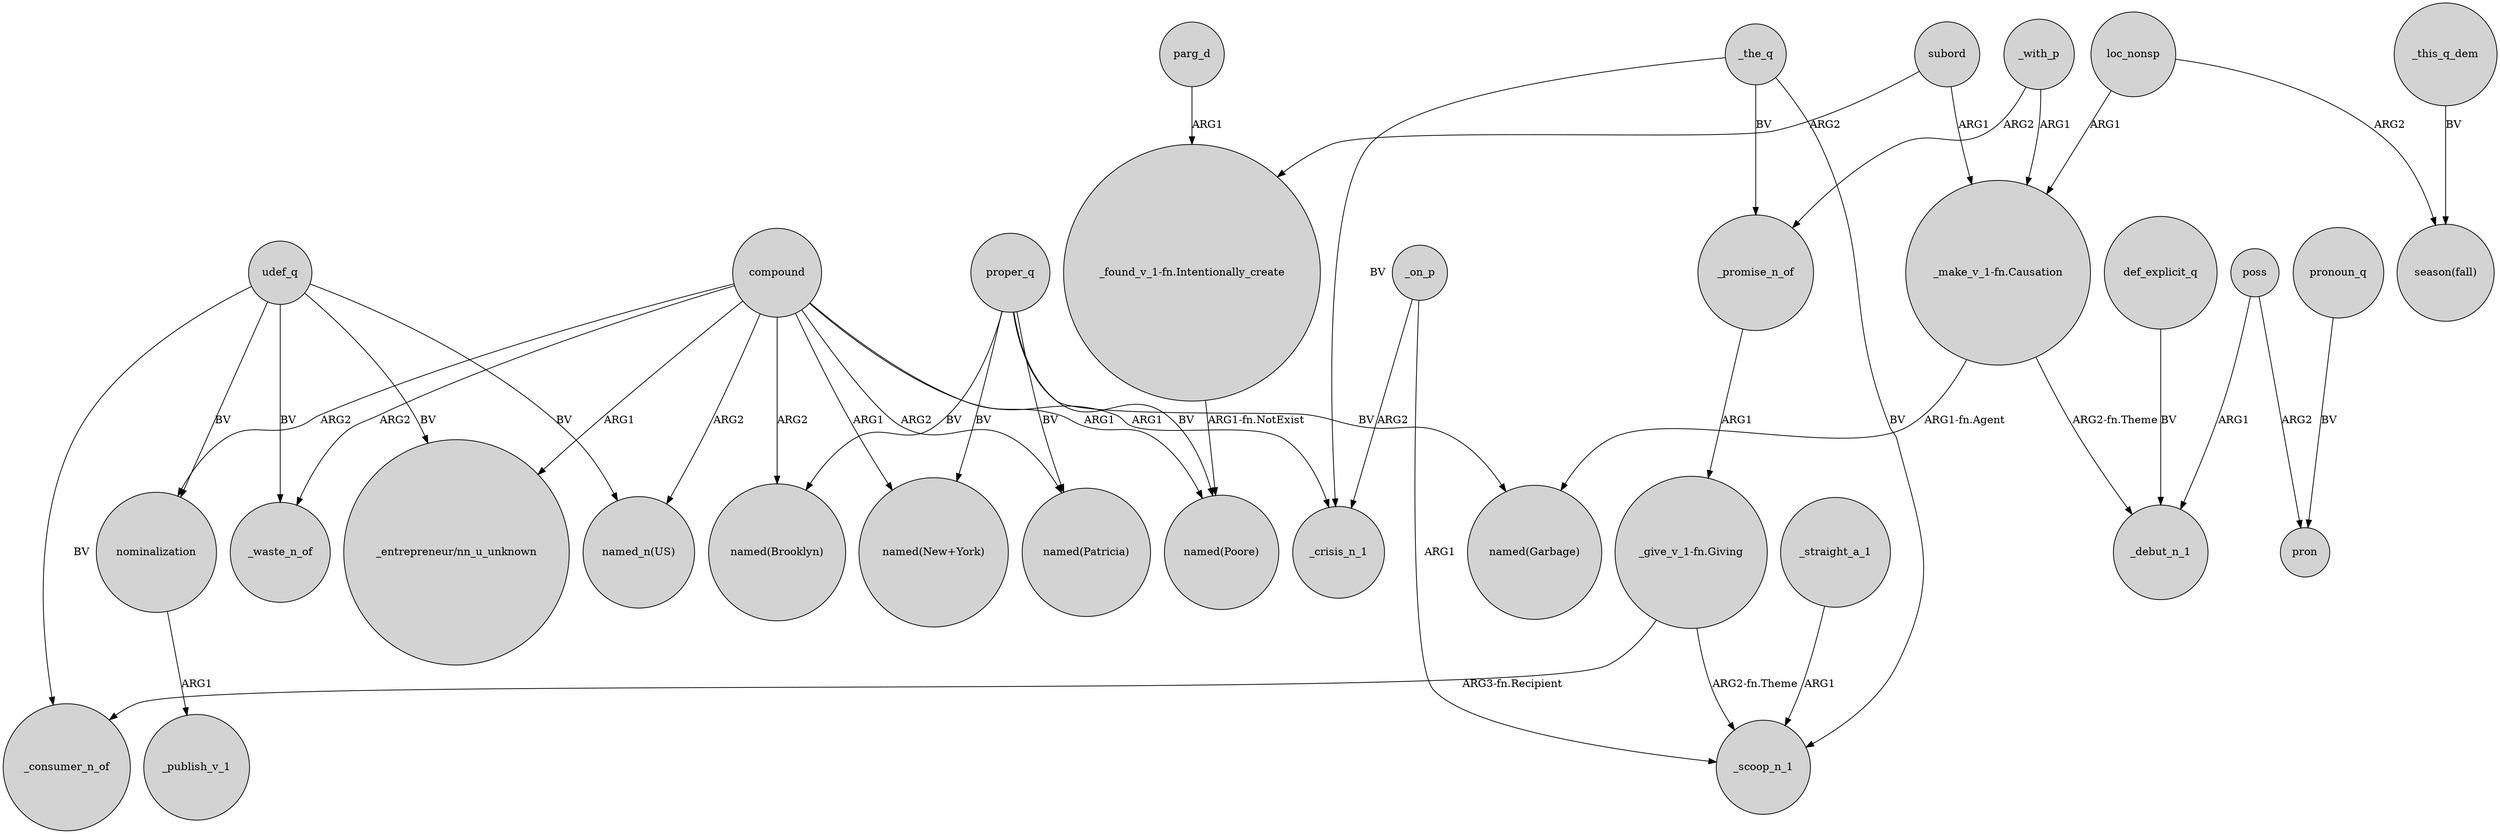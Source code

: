 digraph {
	node [shape=circle style=filled]
	parg_d -> "_found_v_1-fn.Intentionally_create" [label=ARG1]
	poss -> _debut_n_1 [label=ARG1]
	"_make_v_1-fn.Causation" -> "named(Garbage)" [label="ARG1-fn.Agent"]
	udef_q -> "_entrepreneur/nn_u_unknown" [label=BV]
	udef_q -> "named_n(US)" [label=BV]
	compound -> "named(Patricia)" [label=ARG2]
	subord -> "_make_v_1-fn.Causation" [label=ARG1]
	poss -> pron [label=ARG2]
	_straight_a_1 -> _scoop_n_1 [label=ARG1]
	compound -> _crisis_n_1 [label=ARG1]
	compound -> "named(Brooklyn)" [label=ARG2]
	proper_q -> "named(New+York)" [label=BV]
	_with_p -> _promise_n_of [label=ARG2]
	_promise_n_of -> "_give_v_1-fn.Giving" [label=ARG1]
	_the_q -> _crisis_n_1 [label=BV]
	udef_q -> _waste_n_of [label=BV]
	proper_q -> "named(Poore)" [label=BV]
	compound -> nominalization [label=ARG2]
	"_give_v_1-fn.Giving" -> _scoop_n_1 [label="ARG2-fn.Theme"]
	subord -> "_found_v_1-fn.Intentionally_create" [label=ARG2]
	compound -> "named_n(US)" [label=ARG2]
	"_give_v_1-fn.Giving" -> _consumer_n_of [label="ARG3-fn.Recipient"]
	loc_nonsp -> "_make_v_1-fn.Causation" [label=ARG1]
	pronoun_q -> pron [label=BV]
	_with_p -> "_make_v_1-fn.Causation" [label=ARG1]
	_on_p -> _crisis_n_1 [label=ARG2]
	_the_q -> _promise_n_of [label=BV]
	"_found_v_1-fn.Intentionally_create" -> "named(Poore)" [label="ARG1-fn.NotExist"]
	proper_q -> "named(Garbage)" [label=BV]
	_the_q -> _scoop_n_1 [label=BV]
	proper_q -> "named(Patricia)" [label=BV]
	loc_nonsp -> "season(fall)" [label=ARG2]
	compound -> "named(New+York)" [label=ARG1]
	udef_q -> _consumer_n_of [label=BV]
	udef_q -> nominalization [label=BV]
	"_make_v_1-fn.Causation" -> _debut_n_1 [label="ARG2-fn.Theme"]
	compound -> "named(Poore)" [label=ARG1]
	_on_p -> _scoop_n_1 [label=ARG1]
	def_explicit_q -> _debut_n_1 [label=BV]
	_this_q_dem -> "season(fall)" [label=BV]
	nominalization -> _publish_v_1 [label=ARG1]
	compound -> _waste_n_of [label=ARG2]
	compound -> "_entrepreneur/nn_u_unknown" [label=ARG1]
	proper_q -> "named(Brooklyn)" [label=BV]
}
